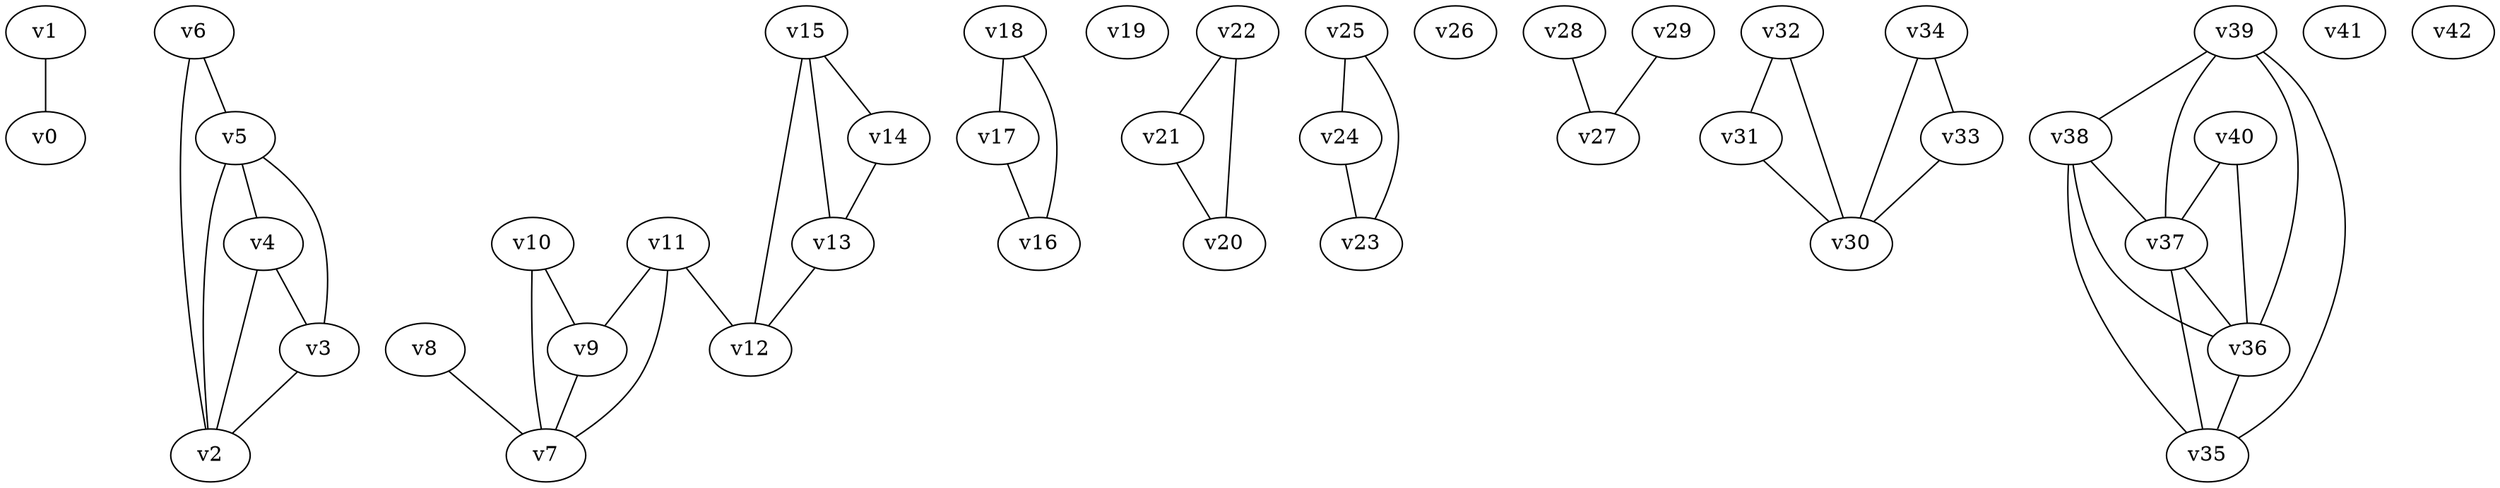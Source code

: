 graph  {
v1 -- v0
v3 -- v2
v4 -- v2
v4 -- v3
v5 -- v2
v5 -- v3
v5 -- v4
v6 -- v2
v6 -- v5
v8 -- v7
v9 -- v7
v10 -- v7
v10 -- v9
v11 -- v7
v11 -- v9
v11 -- v12
v13 -- v12
v14 -- v13
v15 -- v12
v15 -- v13
v15 -- v14
v17 -- v16
v18 -- v16
v18 -- v17
v19
v21 -- v20
v22 -- v20
v22 -- v21
v24 -- v23
v25 -- v23
v25 -- v24
v26
v28 -- v27
v29 -- v27
v31 -- v30
v32 -- v30
v32 -- v31
v33 -- v30
v34 -- v30
v34 -- v33
v36 -- v35
v37 -- v35
v37 -- v36
v38 -- v35
v38 -- v36
v38 -- v37
v39 -- v35
v39 -- v36
v39 -- v37
v39 -- v38
v40 -- v36
v40 -- v37
v41
v42
}